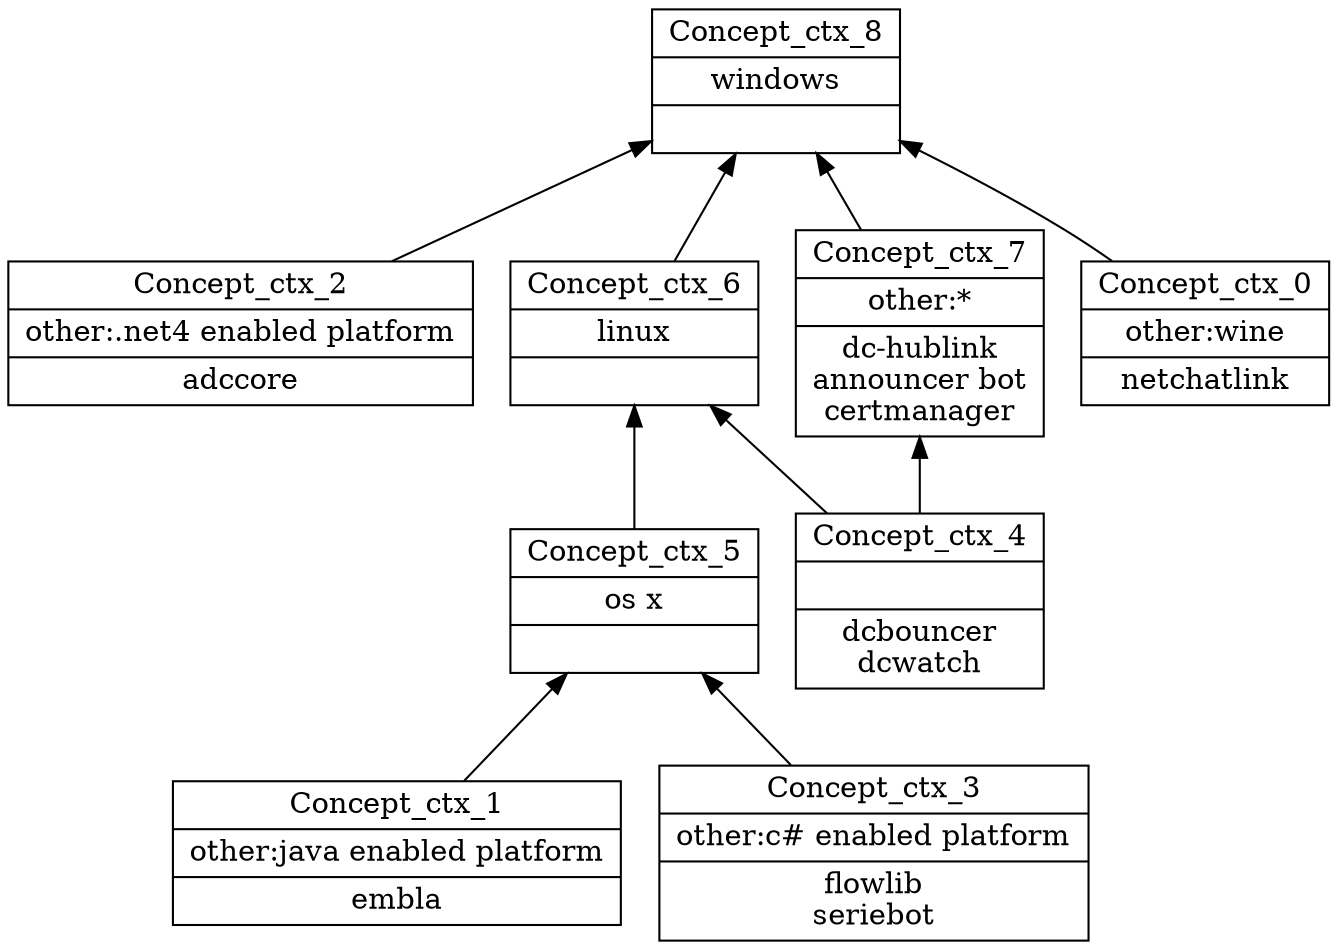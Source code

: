 digraph G { 
	rankdir=BT;
subgraph ctx { 
label="ctx";
1 [shape=record,label="{Concept_ctx_2|other:.net4 enabled platform\n|adccore\n}"];
2 [shape=record,label="{Concept_ctx_1|other:java enabled platform\n|embla\n}"];
3 [shape=record,label="{Concept_ctx_4||dcbouncer\ndcwatch\n}"];
4 [shape=record,label="{Concept_ctx_3|other:c# enabled platform\n|flowlib\nseriebot\n}"];
5 [shape=record,label="{Concept_ctx_5|os x\n|}"];
6 [shape=record,label="{Concept_ctx_6|linux\n|}"];
7 [shape=record,label="{Concept_ctx_7|other:*\n|dc-hublink\nannouncer bot\ncertmanager\n}"];
8 [shape=record,label="{Concept_ctx_8|windows\n|}"];
9 [shape=record,label="{Concept_ctx_0|other:wine\n|netchatlink\n}"];
	2 -> 5
	4 -> 5
	5 -> 6
	3 -> 6
	3 -> 7
	6 -> 8
	7 -> 8
	1 -> 8
	9 -> 8
}
}